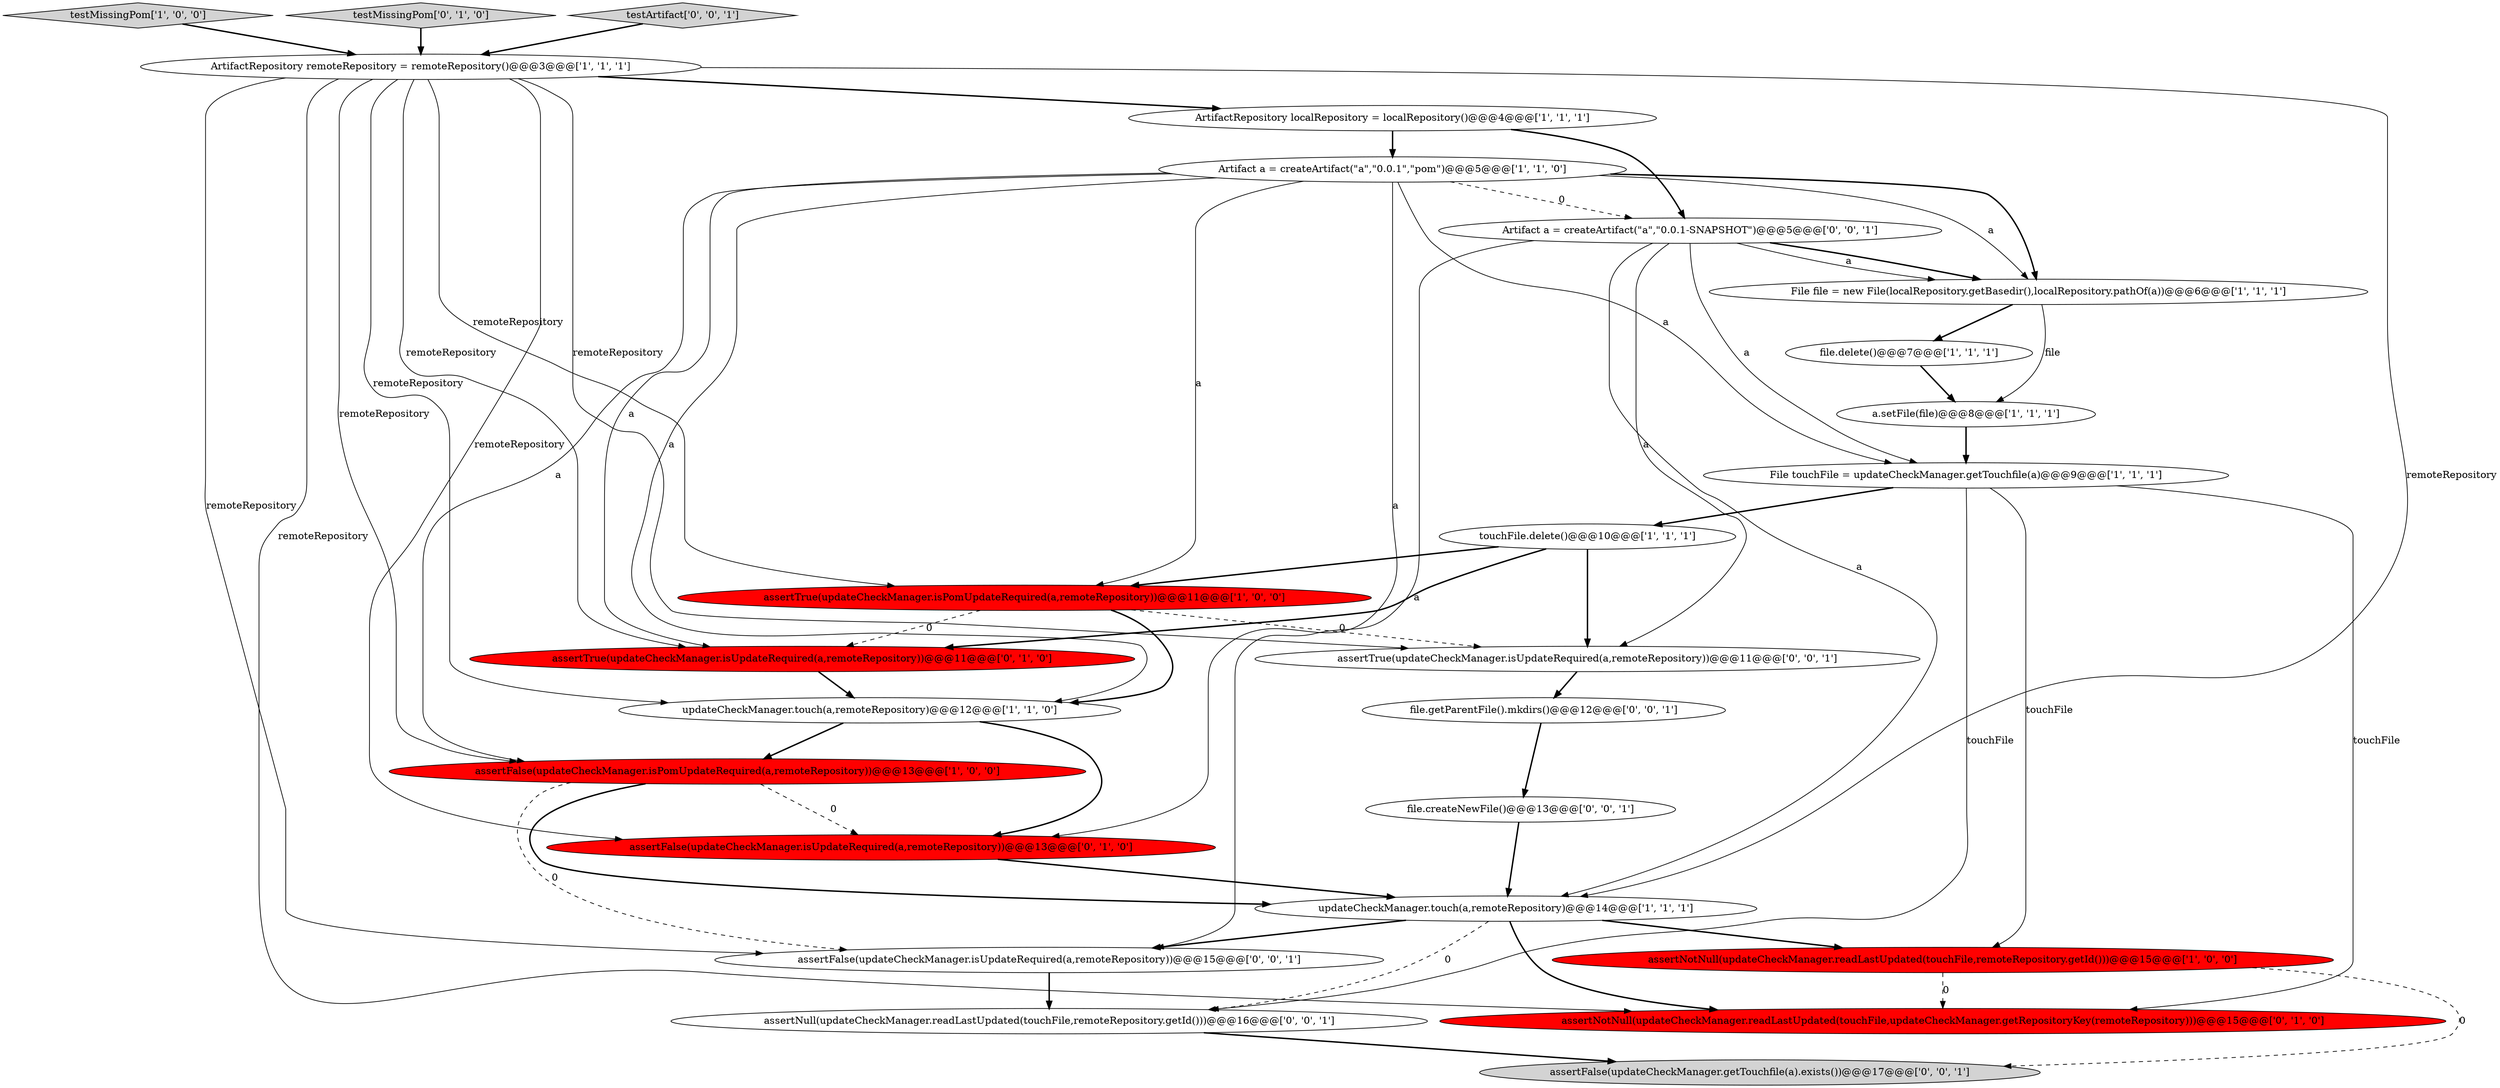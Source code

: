 digraph {
10 [style = filled, label = "assertNotNull(updateCheckManager.readLastUpdated(touchFile,remoteRepository.getId()))@@@15@@@['1', '0', '0']", fillcolor = red, shape = ellipse image = "AAA1AAABBB1BBB"];
4 [style = filled, label = "ArtifactRepository localRepository = localRepository()@@@4@@@['1', '1', '1']", fillcolor = white, shape = ellipse image = "AAA0AAABBB1BBB"];
21 [style = filled, label = "assertTrue(updateCheckManager.isUpdateRequired(a,remoteRepository))@@@11@@@['0', '0', '1']", fillcolor = white, shape = ellipse image = "AAA0AAABBB3BBB"];
6 [style = filled, label = "Artifact a = createArtifact(\"a\",\"0.0.1\",\"pom\")@@@5@@@['1', '1', '0']", fillcolor = white, shape = ellipse image = "AAA0AAABBB1BBB"];
7 [style = filled, label = "updateCheckManager.touch(a,remoteRepository)@@@14@@@['1', '1', '1']", fillcolor = white, shape = ellipse image = "AAA0AAABBB1BBB"];
11 [style = filled, label = "testMissingPom['1', '0', '0']", fillcolor = lightgray, shape = diamond image = "AAA0AAABBB1BBB"];
13 [style = filled, label = "assertFalse(updateCheckManager.isPomUpdateRequired(a,remoteRepository))@@@13@@@['1', '0', '0']", fillcolor = red, shape = ellipse image = "AAA1AAABBB1BBB"];
25 [style = filled, label = "assertFalse(updateCheckManager.getTouchfile(a).exists())@@@17@@@['0', '0', '1']", fillcolor = lightgray, shape = ellipse image = "AAA0AAABBB3BBB"];
1 [style = filled, label = "assertTrue(updateCheckManager.isPomUpdateRequired(a,remoteRepository))@@@11@@@['1', '0', '0']", fillcolor = red, shape = ellipse image = "AAA1AAABBB1BBB"];
5 [style = filled, label = "touchFile.delete()@@@10@@@['1', '1', '1']", fillcolor = white, shape = ellipse image = "AAA0AAABBB1BBB"];
16 [style = filled, label = "assertFalse(updateCheckManager.isUpdateRequired(a,remoteRepository))@@@13@@@['0', '1', '0']", fillcolor = red, shape = ellipse image = "AAA1AAABBB2BBB"];
15 [style = filled, label = "assertTrue(updateCheckManager.isUpdateRequired(a,remoteRepository))@@@11@@@['0', '1', '0']", fillcolor = red, shape = ellipse image = "AAA1AAABBB2BBB"];
17 [style = filled, label = "assertNotNull(updateCheckManager.readLastUpdated(touchFile,updateCheckManager.getRepositoryKey(remoteRepository)))@@@15@@@['0', '1', '0']", fillcolor = red, shape = ellipse image = "AAA1AAABBB2BBB"];
24 [style = filled, label = "assertNull(updateCheckManager.readLastUpdated(touchFile,remoteRepository.getId()))@@@16@@@['0', '0', '1']", fillcolor = white, shape = ellipse image = "AAA0AAABBB3BBB"];
23 [style = filled, label = "Artifact a = createArtifact(\"a\",\"0.0.1-SNAPSHOT\")@@@5@@@['0', '0', '1']", fillcolor = white, shape = ellipse image = "AAA0AAABBB3BBB"];
19 [style = filled, label = "file.getParentFile().mkdirs()@@@12@@@['0', '0', '1']", fillcolor = white, shape = ellipse image = "AAA0AAABBB3BBB"];
0 [style = filled, label = "a.setFile(file)@@@8@@@['1', '1', '1']", fillcolor = white, shape = ellipse image = "AAA0AAABBB1BBB"];
9 [style = filled, label = "file.delete()@@@7@@@['1', '1', '1']", fillcolor = white, shape = ellipse image = "AAA0AAABBB1BBB"];
14 [style = filled, label = "testMissingPom['0', '1', '0']", fillcolor = lightgray, shape = diamond image = "AAA0AAABBB2BBB"];
18 [style = filled, label = "testArtifact['0', '0', '1']", fillcolor = lightgray, shape = diamond image = "AAA0AAABBB3BBB"];
8 [style = filled, label = "ArtifactRepository remoteRepository = remoteRepository()@@@3@@@['1', '1', '1']", fillcolor = white, shape = ellipse image = "AAA0AAABBB1BBB"];
3 [style = filled, label = "File file = new File(localRepository.getBasedir(),localRepository.pathOf(a))@@@6@@@['1', '1', '1']", fillcolor = white, shape = ellipse image = "AAA0AAABBB1BBB"];
2 [style = filled, label = "updateCheckManager.touch(a,remoteRepository)@@@12@@@['1', '1', '0']", fillcolor = white, shape = ellipse image = "AAA0AAABBB1BBB"];
22 [style = filled, label = "file.createNewFile()@@@13@@@['0', '0', '1']", fillcolor = white, shape = ellipse image = "AAA0AAABBB3BBB"];
20 [style = filled, label = "assertFalse(updateCheckManager.isUpdateRequired(a,remoteRepository))@@@15@@@['0', '0', '1']", fillcolor = white, shape = ellipse image = "AAA0AAABBB3BBB"];
12 [style = filled, label = "File touchFile = updateCheckManager.getTouchfile(a)@@@9@@@['1', '1', '1']", fillcolor = white, shape = ellipse image = "AAA0AAABBB1BBB"];
6->3 [style = bold, label=""];
15->2 [style = bold, label=""];
12->10 [style = solid, label="touchFile"];
6->15 [style = solid, label="a"];
6->1 [style = solid, label="a"];
7->17 [style = bold, label=""];
23->21 [style = solid, label="a"];
9->0 [style = bold, label=""];
12->5 [style = bold, label=""];
21->19 [style = bold, label=""];
8->20 [style = solid, label="remoteRepository"];
4->6 [style = bold, label=""];
7->10 [style = bold, label=""];
8->13 [style = solid, label="remoteRepository"];
6->16 [style = solid, label="a"];
6->2 [style = solid, label="a"];
1->15 [style = dashed, label="0"];
13->20 [style = dashed, label="0"];
0->12 [style = bold, label=""];
8->16 [style = solid, label="remoteRepository"];
16->7 [style = bold, label=""];
8->2 [style = solid, label="remoteRepository"];
5->15 [style = bold, label=""];
12->24 [style = solid, label="touchFile"];
8->15 [style = solid, label="remoteRepository"];
23->3 [style = bold, label=""];
12->17 [style = solid, label="touchFile"];
8->21 [style = solid, label="remoteRepository"];
1->21 [style = dashed, label="0"];
7->20 [style = bold, label=""];
6->13 [style = solid, label="a"];
23->7 [style = solid, label="a"];
8->7 [style = solid, label="remoteRepository"];
22->7 [style = bold, label=""];
23->20 [style = solid, label="a"];
2->13 [style = bold, label=""];
8->1 [style = solid, label="remoteRepository"];
8->17 [style = solid, label="remoteRepository"];
23->12 [style = solid, label="a"];
3->9 [style = bold, label=""];
5->21 [style = bold, label=""];
5->1 [style = bold, label=""];
3->0 [style = solid, label="file"];
7->24 [style = dashed, label="0"];
6->12 [style = solid, label="a"];
13->7 [style = bold, label=""];
24->25 [style = bold, label=""];
6->23 [style = dashed, label="0"];
10->17 [style = dashed, label="0"];
11->8 [style = bold, label=""];
23->3 [style = solid, label="a"];
1->2 [style = bold, label=""];
14->8 [style = bold, label=""];
18->8 [style = bold, label=""];
8->4 [style = bold, label=""];
20->24 [style = bold, label=""];
6->3 [style = solid, label="a"];
19->22 [style = bold, label=""];
10->25 [style = dashed, label="0"];
4->23 [style = bold, label=""];
13->16 [style = dashed, label="0"];
2->16 [style = bold, label=""];
}

